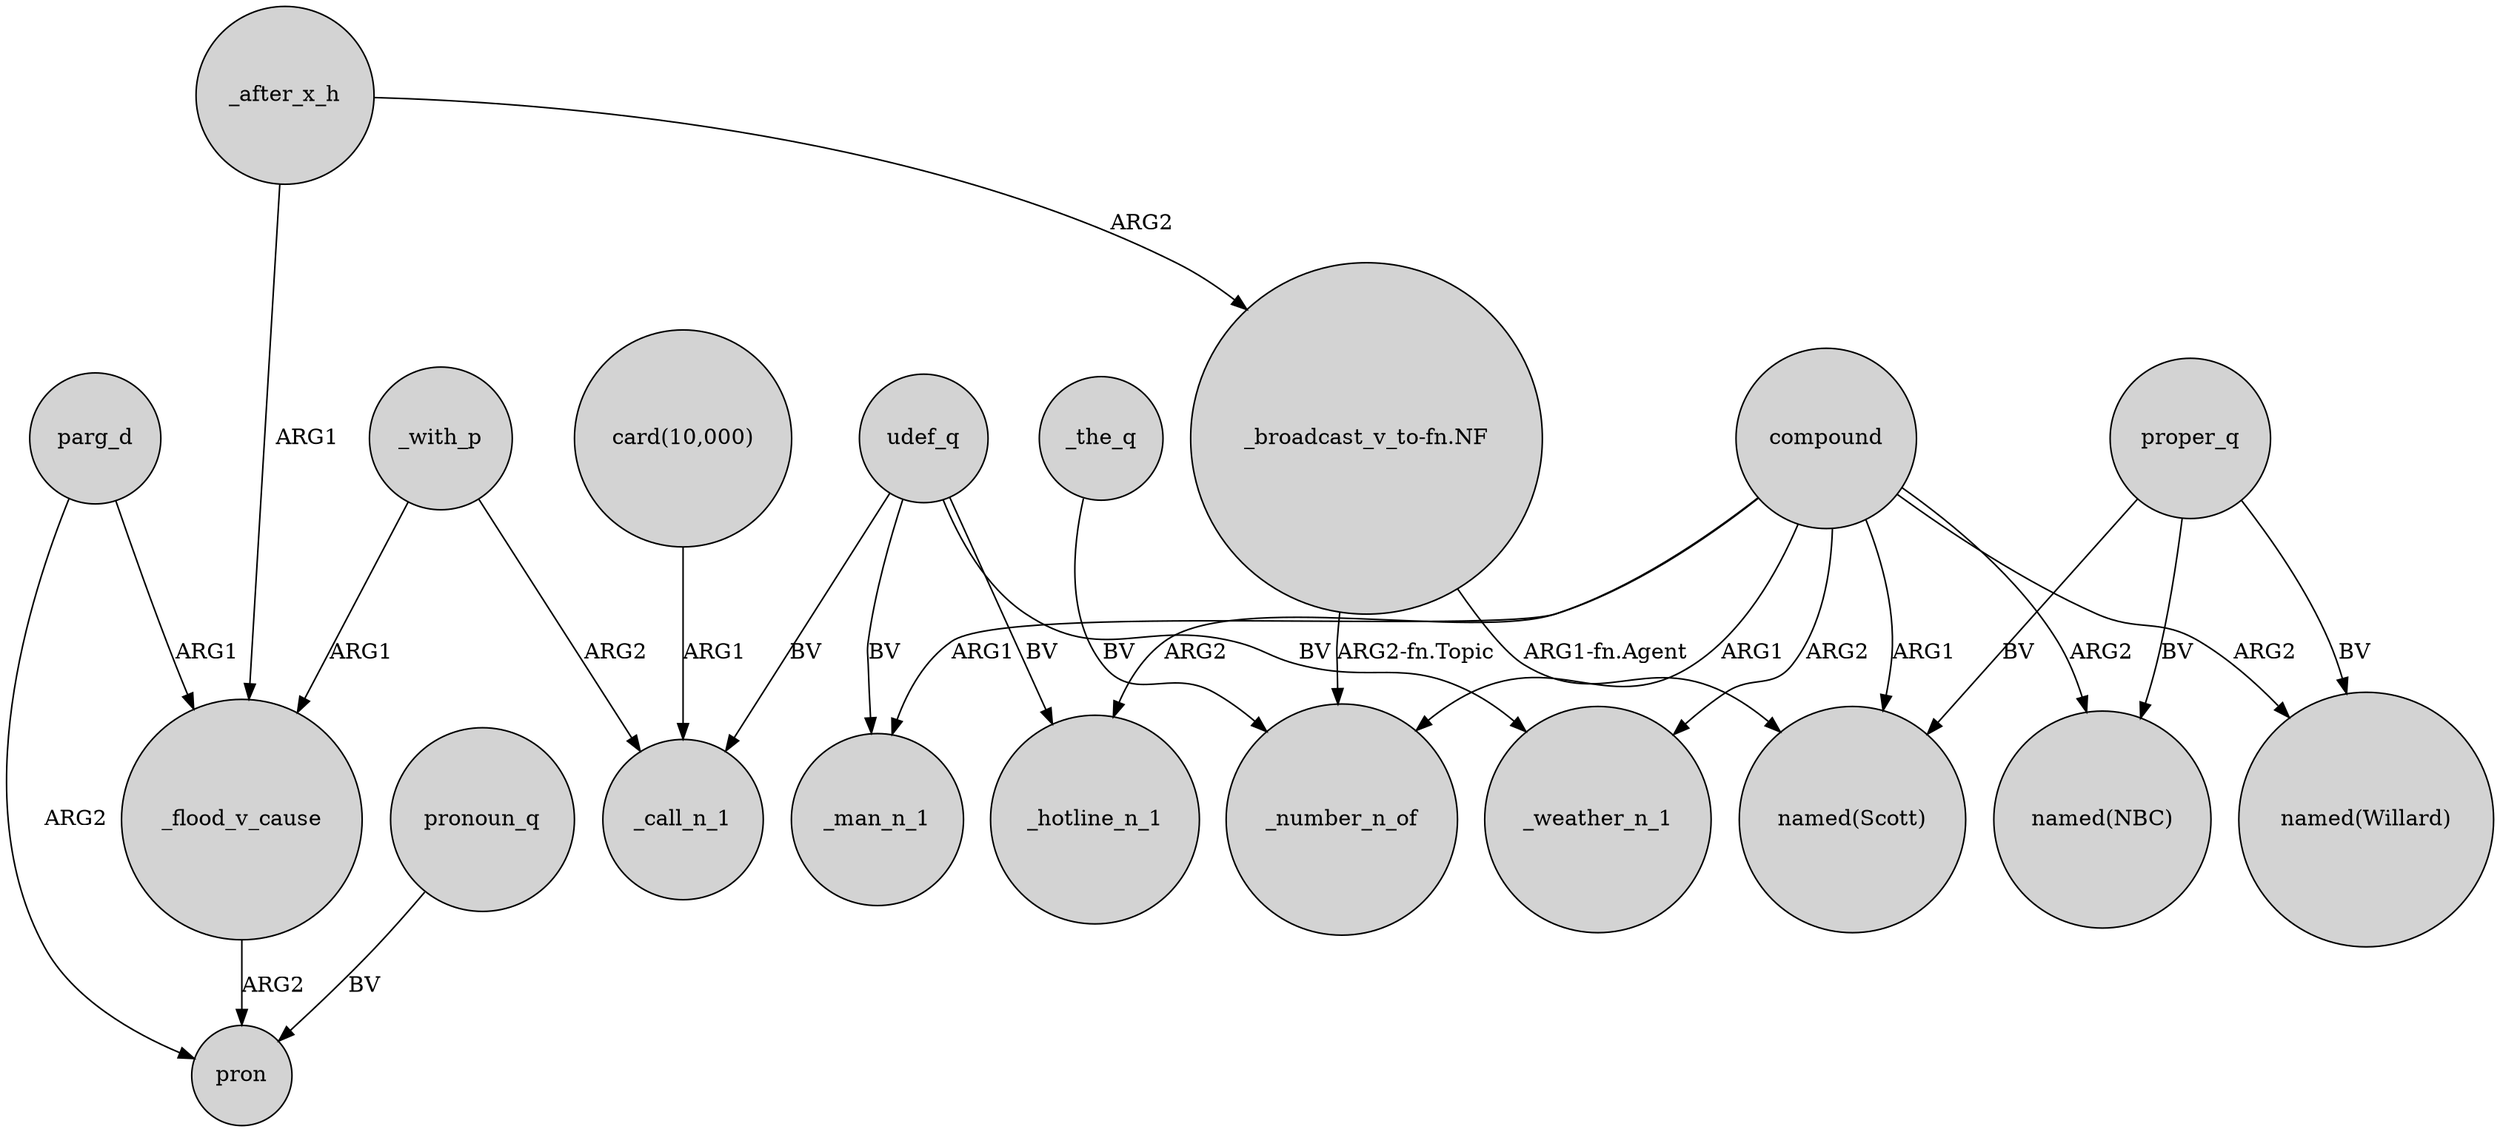 digraph {
	node [shape=circle style=filled]
	_flood_v_cause -> pron [label=ARG2]
	compound -> "named(Scott)" [label=ARG1]
	"_broadcast_v_to-fn.NF" -> _number_n_of [label="ARG2-fn.Topic"]
	_after_x_h -> "_broadcast_v_to-fn.NF" [label=ARG2]
	"card(10,000)" -> _call_n_1 [label=ARG1]
	compound -> _man_n_1 [label=ARG1]
	proper_q -> "named(NBC)" [label=BV]
	proper_q -> "named(Willard)" [label=BV]
	_with_p -> _call_n_1 [label=ARG2]
	udef_q -> _call_n_1 [label=BV]
	_the_q -> _number_n_of [label=BV]
	_with_p -> _flood_v_cause [label=ARG1]
	udef_q -> _weather_n_1 [label=BV]
	parg_d -> pron [label=ARG2]
	pronoun_q -> pron [label=BV]
	udef_q -> _hotline_n_1 [label=BV]
	proper_q -> "named(Scott)" [label=BV]
	parg_d -> _flood_v_cause [label=ARG1]
	compound -> _weather_n_1 [label=ARG2]
	"_broadcast_v_to-fn.NF" -> "named(Scott)" [label="ARG1-fn.Agent"]
	compound -> "named(NBC)" [label=ARG2]
	compound -> _number_n_of [label=ARG1]
	compound -> "named(Willard)" [label=ARG2]
	udef_q -> _man_n_1 [label=BV]
	_after_x_h -> _flood_v_cause [label=ARG1]
	compound -> _hotline_n_1 [label=ARG2]
}
